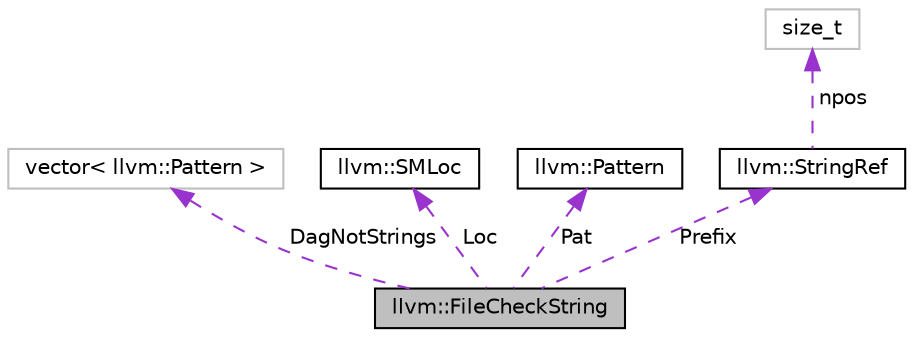 digraph "llvm::FileCheckString"
{
 // LATEX_PDF_SIZE
  bgcolor="transparent";
  edge [fontname="Helvetica",fontsize="10",labelfontname="Helvetica",labelfontsize="10"];
  node [fontname="Helvetica",fontsize="10",shape=record];
  Node1 [label="llvm::FileCheckString",height=0.2,width=0.4,color="black", fillcolor="grey75", style="filled", fontcolor="black",tooltip="A check that we found in the input file."];
  Node2 -> Node1 [dir="back",color="darkorchid3",fontsize="10",style="dashed",label=" DagNotStrings" ,fontname="Helvetica"];
  Node2 [label="vector\< llvm::Pattern \>",height=0.2,width=0.4,color="grey75",tooltip=" "];
  Node3 -> Node1 [dir="back",color="darkorchid3",fontsize="10",style="dashed",label=" Loc" ,fontname="Helvetica"];
  Node3 [label="llvm::SMLoc",height=0.2,width=0.4,color="black",URL="$classllvm_1_1SMLoc.html",tooltip="Represents a location in source code."];
  Node4 -> Node1 [dir="back",color="darkorchid3",fontsize="10",style="dashed",label=" Pat" ,fontname="Helvetica"];
  Node4 [label="llvm::Pattern",height=0.2,width=0.4,color="black",URL="$classllvm_1_1Pattern.html",tooltip=" "];
  Node5 -> Node1 [dir="back",color="darkorchid3",fontsize="10",style="dashed",label=" Prefix" ,fontname="Helvetica"];
  Node5 [label="llvm::StringRef",height=0.2,width=0.4,color="black",URL="$classllvm_1_1StringRef.html",tooltip="StringRef - Represent a constant reference to a string, i.e."];
  Node6 -> Node5 [dir="back",color="darkorchid3",fontsize="10",style="dashed",label=" npos" ,fontname="Helvetica"];
  Node6 [label="size_t",height=0.2,width=0.4,color="grey75",tooltip=" "];
}
